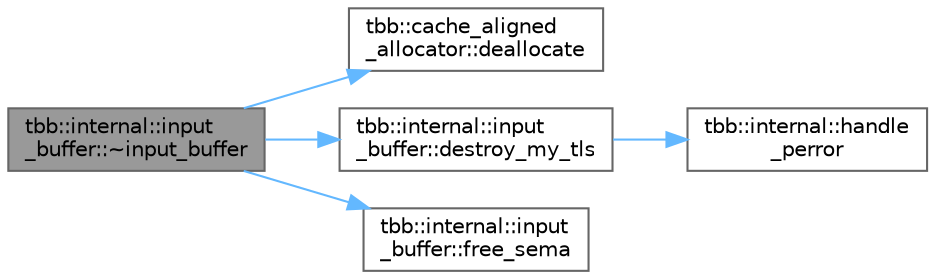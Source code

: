 digraph "tbb::internal::input_buffer::~input_buffer"
{
 // LATEX_PDF_SIZE
  bgcolor="transparent";
  edge [fontname=Helvetica,fontsize=10,labelfontname=Helvetica,labelfontsize=10];
  node [fontname=Helvetica,fontsize=10,shape=box,height=0.2,width=0.4];
  rankdir="LR";
  Node1 [id="Node000001",label="tbb::internal::input\l_buffer::~input_buffer",height=0.2,width=0.4,color="gray40", fillcolor="grey60", style="filled", fontcolor="black",tooltip="Destroy the buffer."];
  Node1 -> Node2 [id="edge5_Node000001_Node000002",color="steelblue1",style="solid",tooltip=" "];
  Node2 [id="Node000002",label="tbb::cache_aligned\l_allocator::deallocate",height=0.2,width=0.4,color="grey40", fillcolor="white", style="filled",URL="$classtbb_1_1cache__aligned__allocator.html#a7f7310e046c4b6b8618864de8e27a471",tooltip="Free block of memory that starts on a cache line"];
  Node1 -> Node3 [id="edge6_Node000001_Node000003",color="steelblue1",style="solid",tooltip=" "];
  Node3 [id="Node000003",label="tbb::internal::input\l_buffer::destroy_my_tls",height=0.2,width=0.4,color="grey40", fillcolor="white", style="filled",URL="$classtbb_1_1internal_1_1input__buffer.html#acc174a95da15752d84b1077aff4a10d2",tooltip=" "];
  Node3 -> Node4 [id="edge7_Node000003_Node000004",color="steelblue1",style="solid",tooltip=" "];
  Node4 [id="Node000004",label="tbb::internal::handle\l_perror",height=0.2,width=0.4,color="grey40", fillcolor="white", style="filled",URL="$namespacetbb_1_1internal.html#a63370f16962aa553990e43ad197231b9",tooltip=" "];
  Node1 -> Node5 [id="edge8_Node000001_Node000005",color="steelblue1",style="solid",tooltip=" "];
  Node5 [id="Node000005",label="tbb::internal::input\l_buffer::free_sema",height=0.2,width=0.4,color="grey40", fillcolor="white", style="filled",URL="$classtbb_1_1internal_1_1input__buffer.html#a99f7c6bc4d893e28e420620911069e0c",tooltip=" "];
}
